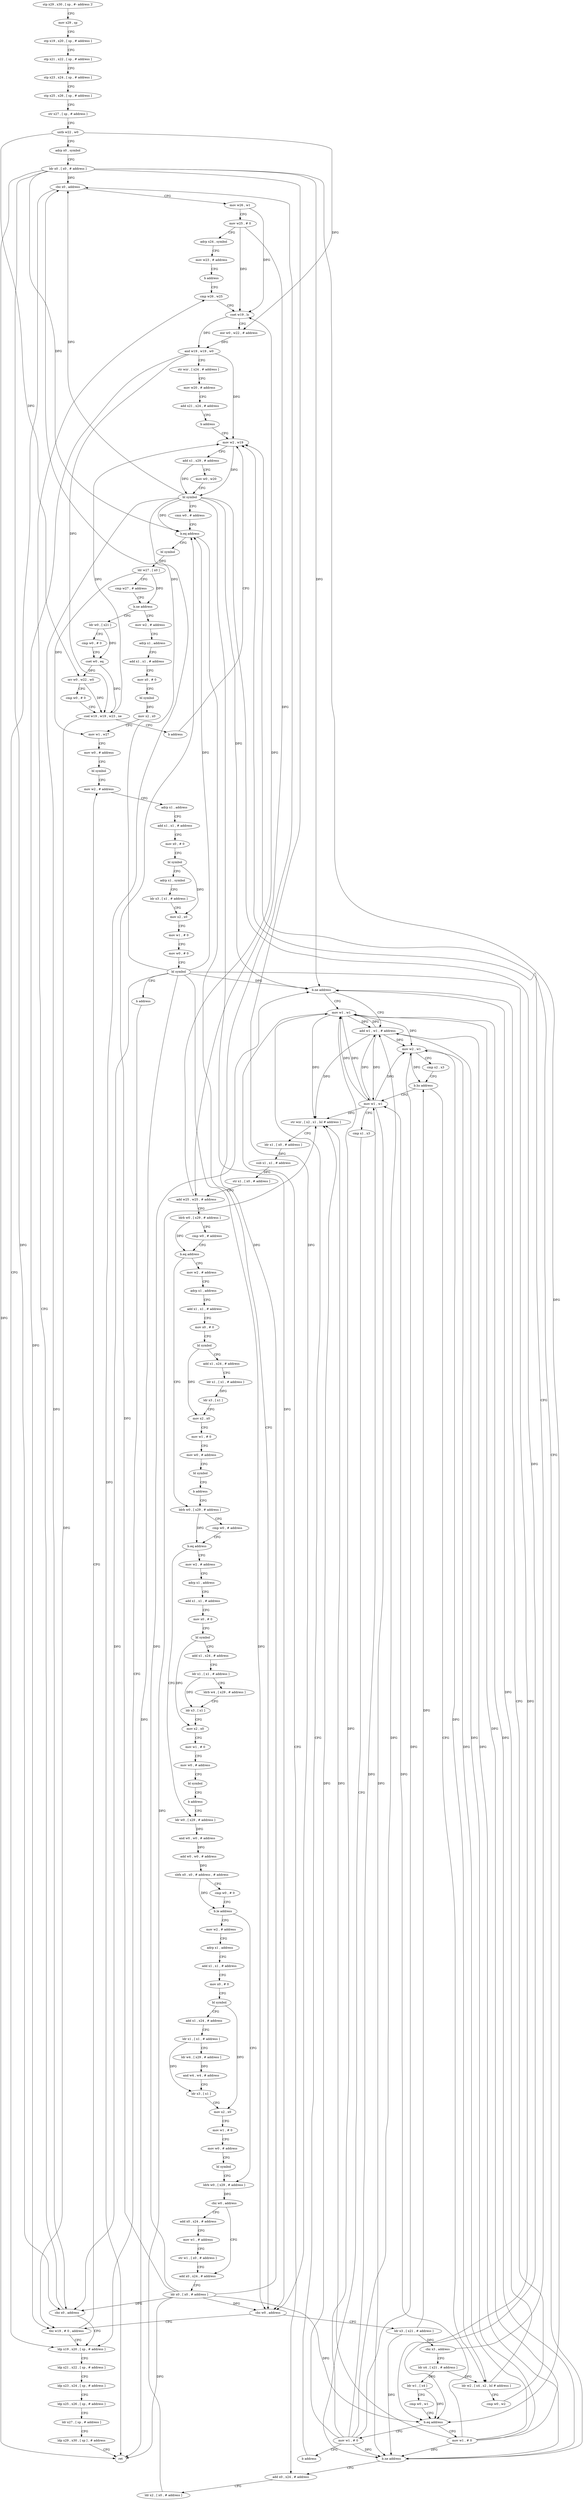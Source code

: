 digraph "func" {
"4203504" [label = "stp x29 , x30 , [ sp , #- address ]!" ]
"4203508" [label = "mov x29 , sp" ]
"4203512" [label = "stp x19 , x20 , [ sp , # address ]" ]
"4203516" [label = "stp x21 , x22 , [ sp , # address ]" ]
"4203520" [label = "stp x23 , x24 , [ sp , # address ]" ]
"4203524" [label = "stp x25 , x26 , [ sp , # address ]" ]
"4203528" [label = "str x27 , [ sp , # address ]" ]
"4203532" [label = "uxtb w22 , w0" ]
"4203536" [label = "adrp x0 , symbol" ]
"4203540" [label = "ldr x0 , [ x0 , # address ]" ]
"4203544" [label = "cbz x0 , address" ]
"4204104" [label = "ldp x19 , x20 , [ sp , # address ]" ]
"4203548" [label = "mov w26 , w1" ]
"4204108" [label = "ldp x21 , x22 , [ sp , # address ]" ]
"4204112" [label = "ldp x23 , x24 , [ sp , # address ]" ]
"4204116" [label = "ldp x25 , x26 , [ sp , # address ]" ]
"4204120" [label = "ldr x27 , [ sp , # address ]" ]
"4204124" [label = "ldp x29 , x30 , [ sp ] , # address" ]
"4204128" [label = "ret" ]
"4203552" [label = "mov w25 , # 0" ]
"4203556" [label = "adrp x24 , symbol" ]
"4203560" [label = "mov w23 , # address" ]
"4203564" [label = "b address" ]
"4204068" [label = "cmp w26 , w25" ]
"4204072" [label = "cset w19 , ls" ]
"4204076" [label = "eor w0 , w22 , # address" ]
"4204080" [label = "and w19 , w19 , w0" ]
"4204084" [label = "str wzr , [ x24 , # address ]" ]
"4204088" [label = "mov w20 , # address" ]
"4204092" [label = "add x21 , x24 , # address" ]
"4204096" [label = "b address" ]
"4203816" [label = "mov w2 , w19" ]
"4203820" [label = "add x1 , x29 , # address" ]
"4203824" [label = "mov w0 , w20" ]
"4203828" [label = "bl symbol" ]
"4203832" [label = "cmn w0 , # address" ]
"4203836" [label = "b.eq address" ]
"4203568" [label = "bl symbol" ]
"4203840" [label = "cbz w0 , address" ]
"4203572" [label = "ldr w27 , [ x0 ]" ]
"4203576" [label = "cmp w27 , # address" ]
"4203580" [label = "b.ne address" ]
"4203612" [label = "mov w2 , # address" ]
"4203584" [label = "ldr w0 , [ x21 ]" ]
"4204100" [label = "tbz w19 , # 0 , address" ]
"4203844" [label = "ldr x3 , [ x21 , # address ]" ]
"4203616" [label = "adrp x1 , address" ]
"4203620" [label = "add x1 , x1 , # address" ]
"4203624" [label = "mov x0 , # 0" ]
"4203628" [label = "bl symbol" ]
"4203632" [label = "mov x2 , x0" ]
"4203636" [label = "mov w1 , w27" ]
"4203640" [label = "mov w0 , # address" ]
"4203644" [label = "bl symbol" ]
"4203648" [label = "mov w2 , # address" ]
"4203588" [label = "cmp w0 , # 0" ]
"4203592" [label = "cset w0 , eq" ]
"4203596" [label = "orr w0 , w22 , w0" ]
"4203600" [label = "cmp w0 , # 0" ]
"4203604" [label = "csel w19 , w19 , w23 , ne" ]
"4203608" [label = "b address" ]
"4203848" [label = "cbz x3 , address" ]
"4203852" [label = "ldr x4 , [ x21 , # address ]" ]
"4203652" [label = "adrp x1 , address" ]
"4203656" [label = "add x1 , x1 , # address" ]
"4203660" [label = "mov x0 , # 0" ]
"4203664" [label = "bl symbol" ]
"4203668" [label = "adrp x1 , symbol" ]
"4203672" [label = "ldr x3 , [ x1 , # address ]" ]
"4203676" [label = "mov x2 , x0" ]
"4203680" [label = "mov w1 , # 0" ]
"4203684" [label = "mov w0 , # 0" ]
"4203688" [label = "bl symbol" ]
"4203692" [label = "b address" ]
"4203856" [label = "ldr w1 , [ x4 ]" ]
"4203860" [label = "cmp w0 , w1" ]
"4203864" [label = "b.eq address" ]
"4204132" [label = "mov w1 , # 0" ]
"4203868" [label = "mov w1 , # 0" ]
"4204136" [label = "b address" ]
"4203900" [label = "mov w1 , w1" ]
"4203872" [label = "add w1 , w1 , # address" ]
"4203904" [label = "add x0 , x24 , # address" ]
"4203804" [label = "mov w1 , w1" ]
"4203808" [label = "cmp x1 , x3" ]
"4203812" [label = "b.ne address" ]
"4203888" [label = "ldr w2 , [ x4 , x2 , lsl # address ]" ]
"4203892" [label = "cmp w0 , w2" ]
"4203896" [label = "b.ne address" ]
"4203696" [label = "mov w2 , # address" ]
"4203700" [label = "adrp x1 , address" ]
"4203704" [label = "add x1 , x1 , # address" ]
"4203708" [label = "mov x0 , # 0" ]
"4203712" [label = "bl symbol" ]
"4203716" [label = "add x1 , x24 , # address" ]
"4203720" [label = "ldr x1 , [ x1 , # address ]" ]
"4203724" [label = "ldr x3 , [ x1 ]" ]
"4203728" [label = "mov x2 , x0" ]
"4203732" [label = "mov w1 , # 0" ]
"4203736" [label = "mov w0 , # address" ]
"4203740" [label = "bl symbol" ]
"4203744" [label = "b address" ]
"4203944" [label = "ldrb w0 , [ x29 , # address ]" ]
"4203948" [label = "cmp w0 , # address" ]
"4203952" [label = "b.eq address" ]
"4203748" [label = "mov w2 , # address" ]
"4203956" [label = "ldr w0 , [ x29 , # address ]" ]
"4203908" [label = "ldr x2 , [ x0 , # address ]" ]
"4203912" [label = "str wzr , [ x2 , x1 , lsl # address ]" ]
"4203916" [label = "ldr x1 , [ x0 , # address ]" ]
"4203920" [label = "sub x1 , x1 , # address" ]
"4203924" [label = "str x1 , [ x0 , # address ]" ]
"4203928" [label = "add w25 , w25 , # address" ]
"4203932" [label = "ldrb w0 , [ x29 , # address ]" ]
"4203936" [label = "cmp w0 , # address" ]
"4203940" [label = "b.eq address" ]
"4203876" [label = "mov w2 , w1" ]
"4203880" [label = "cmp x2 , x3" ]
"4203884" [label = "b.hs address" ]
"4203752" [label = "adrp x1 , address" ]
"4203756" [label = "add x1 , x1 , # address" ]
"4203760" [label = "mov x0 , # 0" ]
"4203764" [label = "bl symbol" ]
"4203768" [label = "add x1 , x24 , # address" ]
"4203772" [label = "ldr x1 , [ x1 , # address ]" ]
"4203776" [label = "ldrb w4 , [ x29 , # address ]" ]
"4203780" [label = "ldr x3 , [ x1 ]" ]
"4203784" [label = "mov x2 , x0" ]
"4203788" [label = "mov w1 , # 0" ]
"4203792" [label = "mov w0 , # address" ]
"4203796" [label = "bl symbol" ]
"4203800" [label = "b address" ]
"4203960" [label = "and w0 , w0 , # address" ]
"4203964" [label = "add w0 , w0 , # address" ]
"4203968" [label = "sbfx x0 , x0 , # address , # address" ]
"4203972" [label = "cmp w0 , # 0" ]
"4203976" [label = "b.le address" ]
"4204036" [label = "ldrb w0 , [ x29 , # address ]" ]
"4203980" [label = "mov w2 , # address" ]
"4204040" [label = "cbz w0 , address" ]
"4204056" [label = "add x0 , x24 , # address" ]
"4204044" [label = "add x0 , x24 , # address" ]
"4203984" [label = "adrp x1 , address" ]
"4203988" [label = "add x1 , x1 , # address" ]
"4203992" [label = "mov x0 , # 0" ]
"4203996" [label = "bl symbol" ]
"4204000" [label = "add x1 , x24 , # address" ]
"4204004" [label = "ldr x1 , [ x1 , # address ]" ]
"4204008" [label = "ldr w4 , [ x29 , # address ]" ]
"4204012" [label = "and w4 , w4 , # address" ]
"4204016" [label = "ldr x3 , [ x1 ]" ]
"4204020" [label = "mov x2 , x0" ]
"4204024" [label = "mov w1 , # 0" ]
"4204028" [label = "mov w0 , # address" ]
"4204032" [label = "bl symbol" ]
"4204060" [label = "ldr x0 , [ x0 , # address ]" ]
"4204064" [label = "cbz x0 , address" ]
"4204048" [label = "mov w1 , # address" ]
"4204052" [label = "str w1 , [ x0 , # address ]" ]
"4203504" -> "4203508" [ label = "CFG" ]
"4203508" -> "4203512" [ label = "CFG" ]
"4203512" -> "4203516" [ label = "CFG" ]
"4203516" -> "4203520" [ label = "CFG" ]
"4203520" -> "4203524" [ label = "CFG" ]
"4203524" -> "4203528" [ label = "CFG" ]
"4203528" -> "4203532" [ label = "CFG" ]
"4203532" -> "4203536" [ label = "CFG" ]
"4203532" -> "4204076" [ label = "DFG" ]
"4203532" -> "4203596" [ label = "DFG" ]
"4203536" -> "4203540" [ label = "CFG" ]
"4203540" -> "4203544" [ label = "DFG" ]
"4203540" -> "4204128" [ label = "DFG" ]
"4203540" -> "4203836" [ label = "DFG" ]
"4203540" -> "4203840" [ label = "DFG" ]
"4203540" -> "4203864" [ label = "DFG" ]
"4203540" -> "4203896" [ label = "DFG" ]
"4203540" -> "4204064" [ label = "DFG" ]
"4203544" -> "4204104" [ label = "CFG" ]
"4203544" -> "4203548" [ label = "CFG" ]
"4204104" -> "4204108" [ label = "CFG" ]
"4203548" -> "4203552" [ label = "CFG" ]
"4203548" -> "4204072" [ label = "DFG" ]
"4204108" -> "4204112" [ label = "CFG" ]
"4204112" -> "4204116" [ label = "CFG" ]
"4204116" -> "4204120" [ label = "CFG" ]
"4204120" -> "4204124" [ label = "CFG" ]
"4204124" -> "4204128" [ label = "CFG" ]
"4203552" -> "4203556" [ label = "CFG" ]
"4203552" -> "4204072" [ label = "DFG" ]
"4203552" -> "4203928" [ label = "DFG" ]
"4203556" -> "4203560" [ label = "CFG" ]
"4203560" -> "4203564" [ label = "CFG" ]
"4203564" -> "4204068" [ label = "CFG" ]
"4204068" -> "4204072" [ label = "CFG" ]
"4204072" -> "4204076" [ label = "CFG" ]
"4204072" -> "4204080" [ label = "DFG" ]
"4204076" -> "4204080" [ label = "DFG" ]
"4204080" -> "4204084" [ label = "CFG" ]
"4204080" -> "4203816" [ label = "DFG" ]
"4204080" -> "4204100" [ label = "DFG" ]
"4204080" -> "4203604" [ label = "DFG" ]
"4204084" -> "4204088" [ label = "CFG" ]
"4204088" -> "4204092" [ label = "CFG" ]
"4204092" -> "4204096" [ label = "CFG" ]
"4204096" -> "4203816" [ label = "CFG" ]
"4203816" -> "4203820" [ label = "CFG" ]
"4203816" -> "4203828" [ label = "DFG" ]
"4203820" -> "4203824" [ label = "CFG" ]
"4203820" -> "4203828" [ label = "DFG" ]
"4203824" -> "4203828" [ label = "CFG" ]
"4203828" -> "4203832" [ label = "CFG" ]
"4203828" -> "4203544" [ label = "DFG" ]
"4203828" -> "4204128" [ label = "DFG" ]
"4203828" -> "4203836" [ label = "DFG" ]
"4203828" -> "4203840" [ label = "DFG" ]
"4203828" -> "4203864" [ label = "DFG" ]
"4203828" -> "4203896" [ label = "DFG" ]
"4203828" -> "4204064" [ label = "DFG" ]
"4203832" -> "4203836" [ label = "CFG" ]
"4203836" -> "4203568" [ label = "CFG" ]
"4203836" -> "4203840" [ label = "CFG" ]
"4203568" -> "4203572" [ label = "DFG" ]
"4203840" -> "4204100" [ label = "CFG" ]
"4203840" -> "4203844" [ label = "CFG" ]
"4203572" -> "4203576" [ label = "CFG" ]
"4203572" -> "4203580" [ label = "DFG" ]
"4203572" -> "4203636" [ label = "DFG" ]
"4203576" -> "4203580" [ label = "CFG" ]
"4203580" -> "4203612" [ label = "CFG" ]
"4203580" -> "4203584" [ label = "CFG" ]
"4203612" -> "4203616" [ label = "CFG" ]
"4203584" -> "4203588" [ label = "CFG" ]
"4203584" -> "4203592" [ label = "DFG" ]
"4204100" -> "4203648" [ label = "CFG" ]
"4204100" -> "4204104" [ label = "CFG" ]
"4203844" -> "4203848" [ label = "DFG" ]
"4203844" -> "4203884" [ label = "DFG" ]
"4203844" -> "4203812" [ label = "DFG" ]
"4203616" -> "4203620" [ label = "CFG" ]
"4203620" -> "4203624" [ label = "CFG" ]
"4203624" -> "4203628" [ label = "CFG" ]
"4203628" -> "4203632" [ label = "DFG" ]
"4203632" -> "4203636" [ label = "CFG" ]
"4203636" -> "4203640" [ label = "CFG" ]
"4203640" -> "4203644" [ label = "CFG" ]
"4203644" -> "4203648" [ label = "CFG" ]
"4203648" -> "4203652" [ label = "CFG" ]
"4203588" -> "4203592" [ label = "CFG" ]
"4203592" -> "4203596" [ label = "DFG" ]
"4203592" -> "4203604" [ label = "DFG" ]
"4203596" -> "4203600" [ label = "CFG" ]
"4203596" -> "4203604" [ label = "DFG" ]
"4203600" -> "4203604" [ label = "CFG" ]
"4203604" -> "4203608" [ label = "CFG" ]
"4203604" -> "4203816" [ label = "DFG" ]
"4203604" -> "4204100" [ label = "DFG" ]
"4203608" -> "4203816" [ label = "CFG" ]
"4203848" -> "4203816" [ label = "CFG" ]
"4203848" -> "4203852" [ label = "CFG" ]
"4203852" -> "4203856" [ label = "DFG" ]
"4203852" -> "4203888" [ label = "DFG" ]
"4203652" -> "4203656" [ label = "CFG" ]
"4203656" -> "4203660" [ label = "CFG" ]
"4203660" -> "4203664" [ label = "CFG" ]
"4203664" -> "4203668" [ label = "CFG" ]
"4203664" -> "4203676" [ label = "DFG" ]
"4203668" -> "4203672" [ label = "CFG" ]
"4203672" -> "4203676" [ label = "CFG" ]
"4203676" -> "4203680" [ label = "CFG" ]
"4203680" -> "4203684" [ label = "CFG" ]
"4203684" -> "4203688" [ label = "CFG" ]
"4203688" -> "4203692" [ label = "CFG" ]
"4203688" -> "4203544" [ label = "DFG" ]
"4203688" -> "4203836" [ label = "DFG" ]
"4203688" -> "4203840" [ label = "DFG" ]
"4203688" -> "4204128" [ label = "DFG" ]
"4203688" -> "4203864" [ label = "DFG" ]
"4203688" -> "4203896" [ label = "DFG" ]
"4203688" -> "4204064" [ label = "DFG" ]
"4203692" -> "4204104" [ label = "CFG" ]
"4203856" -> "4203860" [ label = "CFG" ]
"4203856" -> "4203864" [ label = "DFG" ]
"4203860" -> "4203864" [ label = "CFG" ]
"4203864" -> "4204132" [ label = "CFG" ]
"4203864" -> "4203868" [ label = "CFG" ]
"4204132" -> "4204136" [ label = "CFG" ]
"4204132" -> "4203900" [ label = "DFG" ]
"4204132" -> "4203872" [ label = "DFG" ]
"4204132" -> "4203876" [ label = "DFG" ]
"4204132" -> "4203912" [ label = "DFG" ]
"4204132" -> "4203804" [ label = "DFG" ]
"4204132" -> "4203812" [ label = "DFG" ]
"4203868" -> "4203872" [ label = "DFG" ]
"4203868" -> "4203900" [ label = "DFG" ]
"4203868" -> "4203876" [ label = "DFG" ]
"4203868" -> "4203912" [ label = "DFG" ]
"4203868" -> "4203804" [ label = "DFG" ]
"4203868" -> "4203812" [ label = "DFG" ]
"4204136" -> "4203900" [ label = "CFG" ]
"4203900" -> "4203904" [ label = "CFG" ]
"4203900" -> "4203872" [ label = "DFG" ]
"4203900" -> "4203876" [ label = "DFG" ]
"4203900" -> "4203912" [ label = "DFG" ]
"4203900" -> "4203804" [ label = "DFG" ]
"4203900" -> "4203812" [ label = "DFG" ]
"4203872" -> "4203876" [ label = "DFG" ]
"4203872" -> "4203900" [ label = "DFG" ]
"4203872" -> "4203912" [ label = "DFG" ]
"4203872" -> "4203804" [ label = "DFG" ]
"4203872" -> "4203812" [ label = "DFG" ]
"4203904" -> "4203908" [ label = "CFG" ]
"4203804" -> "4203808" [ label = "CFG" ]
"4203804" -> "4203900" [ label = "DFG" ]
"4203804" -> "4203872" [ label = "DFG" ]
"4203804" -> "4203876" [ label = "DFG" ]
"4203804" -> "4203912" [ label = "DFG" ]
"4203804" -> "4203812" [ label = "DFG" ]
"4203808" -> "4203812" [ label = "CFG" ]
"4203812" -> "4203904" [ label = "CFG" ]
"4203812" -> "4203816" [ label = "CFG" ]
"4203888" -> "4203892" [ label = "CFG" ]
"4203888" -> "4203896" [ label = "DFG" ]
"4203892" -> "4203896" [ label = "CFG" ]
"4203896" -> "4203872" [ label = "CFG" ]
"4203896" -> "4203900" [ label = "CFG" ]
"4203696" -> "4203700" [ label = "CFG" ]
"4203700" -> "4203704" [ label = "CFG" ]
"4203704" -> "4203708" [ label = "CFG" ]
"4203708" -> "4203712" [ label = "CFG" ]
"4203712" -> "4203716" [ label = "CFG" ]
"4203712" -> "4203728" [ label = "DFG" ]
"4203716" -> "4203720" [ label = "CFG" ]
"4203720" -> "4203724" [ label = "DFG" ]
"4203724" -> "4203728" [ label = "CFG" ]
"4203728" -> "4203732" [ label = "CFG" ]
"4203732" -> "4203736" [ label = "CFG" ]
"4203736" -> "4203740" [ label = "CFG" ]
"4203740" -> "4203744" [ label = "CFG" ]
"4203744" -> "4203944" [ label = "CFG" ]
"4203944" -> "4203948" [ label = "CFG" ]
"4203944" -> "4203952" [ label = "DFG" ]
"4203948" -> "4203952" [ label = "CFG" ]
"4203952" -> "4203748" [ label = "CFG" ]
"4203952" -> "4203956" [ label = "CFG" ]
"4203748" -> "4203752" [ label = "CFG" ]
"4203956" -> "4203960" [ label = "DFG" ]
"4203908" -> "4203912" [ label = "DFG" ]
"4203912" -> "4203916" [ label = "CFG" ]
"4203916" -> "4203920" [ label = "DFG" ]
"4203920" -> "4203924" [ label = "DFG" ]
"4203924" -> "4203928" [ label = "CFG" ]
"4203928" -> "4203932" [ label = "CFG" ]
"4203928" -> "4204072" [ label = "DFG" ]
"4203932" -> "4203936" [ label = "CFG" ]
"4203932" -> "4203940" [ label = "DFG" ]
"4203936" -> "4203940" [ label = "CFG" ]
"4203940" -> "4203696" [ label = "CFG" ]
"4203940" -> "4203944" [ label = "CFG" ]
"4203876" -> "4203880" [ label = "CFG" ]
"4203876" -> "4203884" [ label = "DFG" ]
"4203876" -> "4203888" [ label = "DFG" ]
"4203880" -> "4203884" [ label = "CFG" ]
"4203884" -> "4203804" [ label = "CFG" ]
"4203884" -> "4203888" [ label = "CFG" ]
"4203752" -> "4203756" [ label = "CFG" ]
"4203756" -> "4203760" [ label = "CFG" ]
"4203760" -> "4203764" [ label = "CFG" ]
"4203764" -> "4203768" [ label = "CFG" ]
"4203764" -> "4203784" [ label = "DFG" ]
"4203768" -> "4203772" [ label = "CFG" ]
"4203772" -> "4203776" [ label = "CFG" ]
"4203772" -> "4203780" [ label = "DFG" ]
"4203776" -> "4203780" [ label = "CFG" ]
"4203780" -> "4203784" [ label = "CFG" ]
"4203784" -> "4203788" [ label = "CFG" ]
"4203788" -> "4203792" [ label = "CFG" ]
"4203792" -> "4203796" [ label = "CFG" ]
"4203796" -> "4203800" [ label = "CFG" ]
"4203800" -> "4203956" [ label = "CFG" ]
"4203960" -> "4203964" [ label = "DFG" ]
"4203964" -> "4203968" [ label = "DFG" ]
"4203968" -> "4203972" [ label = "CFG" ]
"4203968" -> "4203976" [ label = "DFG" ]
"4203972" -> "4203976" [ label = "CFG" ]
"4203976" -> "4204036" [ label = "CFG" ]
"4203976" -> "4203980" [ label = "CFG" ]
"4204036" -> "4204040" [ label = "DFG" ]
"4203980" -> "4203984" [ label = "CFG" ]
"4204040" -> "4204056" [ label = "CFG" ]
"4204040" -> "4204044" [ label = "CFG" ]
"4204056" -> "4204060" [ label = "CFG" ]
"4204044" -> "4204048" [ label = "CFG" ]
"4203984" -> "4203988" [ label = "CFG" ]
"4203988" -> "4203992" [ label = "CFG" ]
"4203992" -> "4203996" [ label = "CFG" ]
"4203996" -> "4204000" [ label = "CFG" ]
"4203996" -> "4204020" [ label = "DFG" ]
"4204000" -> "4204004" [ label = "CFG" ]
"4204004" -> "4204008" [ label = "CFG" ]
"4204004" -> "4204016" [ label = "DFG" ]
"4204008" -> "4204012" [ label = "DFG" ]
"4204012" -> "4204016" [ label = "CFG" ]
"4204016" -> "4204020" [ label = "CFG" ]
"4204020" -> "4204024" [ label = "CFG" ]
"4204024" -> "4204028" [ label = "CFG" ]
"4204028" -> "4204032" [ label = "CFG" ]
"4204032" -> "4204036" [ label = "CFG" ]
"4204060" -> "4204064" [ label = "DFG" ]
"4204060" -> "4203544" [ label = "DFG" ]
"4204060" -> "4203836" [ label = "DFG" ]
"4204060" -> "4203840" [ label = "DFG" ]
"4204060" -> "4204128" [ label = "DFG" ]
"4204060" -> "4203864" [ label = "DFG" ]
"4204060" -> "4203896" [ label = "DFG" ]
"4204064" -> "4204104" [ label = "CFG" ]
"4204064" -> "4204068" [ label = "CFG" ]
"4204048" -> "4204052" [ label = "CFG" ]
"4204052" -> "4204056" [ label = "CFG" ]
}
